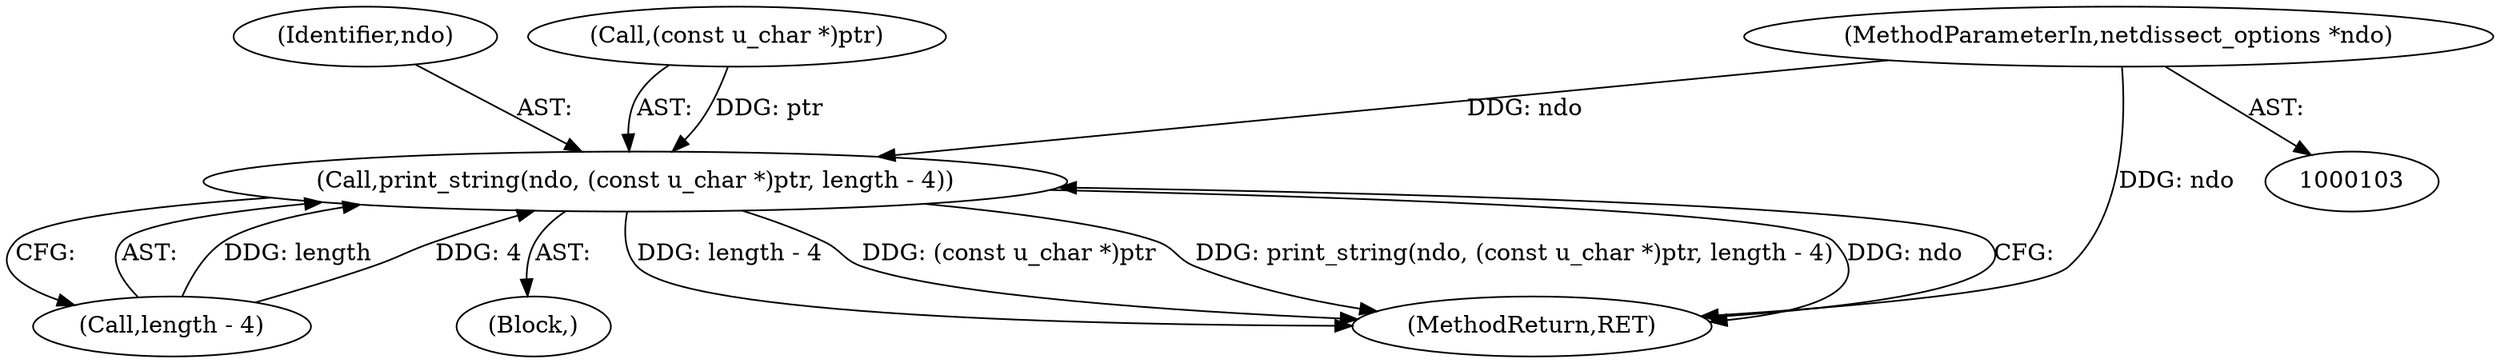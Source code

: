 digraph "1_tcpdump_cc4a7391c616be7a64ed65742ef9ed3f106eb165_12@pointer" {
"1000104" [label="(MethodParameterIn,netdissect_options *ndo)"];
"1000146" [label="(Call,print_string(ndo, (const u_char *)ptr, length - 4))"];
"1000151" [label="(Call,length - 4)"];
"1000147" [label="(Identifier,ndo)"];
"1000104" [label="(MethodParameterIn,netdissect_options *ndo)"];
"1000148" [label="(Call,(const u_char *)ptr)"];
"1000146" [label="(Call,print_string(ndo, (const u_char *)ptr, length - 4))"];
"1000141" [label="(Block,)"];
"1000154" [label="(MethodReturn,RET)"];
"1000104" -> "1000103"  [label="AST: "];
"1000104" -> "1000154"  [label="DDG: ndo"];
"1000104" -> "1000146"  [label="DDG: ndo"];
"1000146" -> "1000141"  [label="AST: "];
"1000146" -> "1000151"  [label="CFG: "];
"1000147" -> "1000146"  [label="AST: "];
"1000148" -> "1000146"  [label="AST: "];
"1000151" -> "1000146"  [label="AST: "];
"1000154" -> "1000146"  [label="CFG: "];
"1000146" -> "1000154"  [label="DDG: length - 4"];
"1000146" -> "1000154"  [label="DDG: (const u_char *)ptr"];
"1000146" -> "1000154"  [label="DDG: print_string(ndo, (const u_char *)ptr, length - 4)"];
"1000146" -> "1000154"  [label="DDG: ndo"];
"1000148" -> "1000146"  [label="DDG: ptr"];
"1000151" -> "1000146"  [label="DDG: length"];
"1000151" -> "1000146"  [label="DDG: 4"];
}
